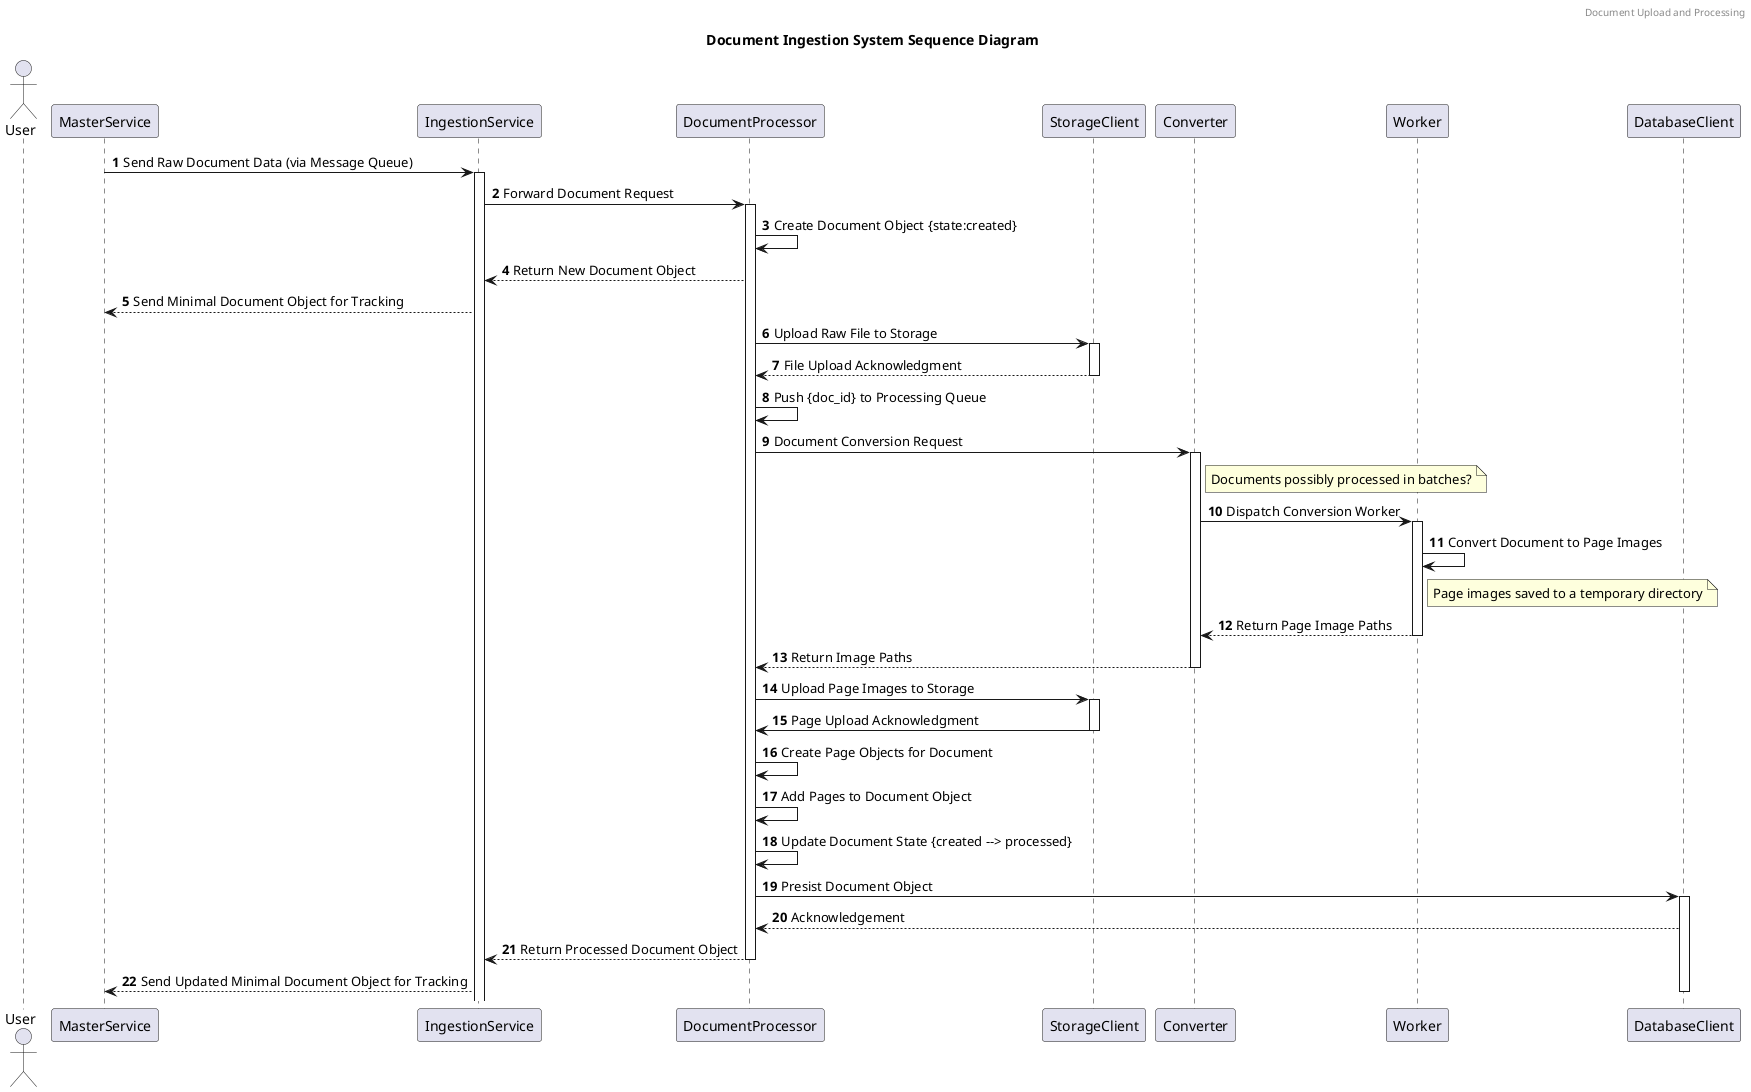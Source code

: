 @startuml
title Document Ingestion System Sequence Diagram
header Document Upload and Processing

autonumber

actor User

participant "MasterService" as MS
participant "IngestionService" as IS
participant "DocumentProcessor" as DP
participant "StorageClient" as SC
participant "Converter" as CVT
participant "Worker" as BW
participant "DatabaseClient" as DBC

'--- Upload Phase ---
MS -> IS: Send Raw Document Data (via Message Queue)
activate IS
IS -> DP: Forward Document Request
activate DP
DP -> DP: Create Document Object {state:created}
DP --> IS: Return New Document Object
IS --> MS: Send Minimal Document Object for Tracking
DP -> SC: Upload Raw File to Storage
activate SC
SC --> DP: File Upload Acknowledgment
deactivate SC


'--- Processing Phase ---
DP -> DP: Push {doc_id} to Processing Queue
DP -> CVT: Document Conversion Request
activate CVT
note right of CVT: Documents possibly processed in batches?
CVT -> BW: Dispatch Conversion Worker
activate BW
BW -> BW: Convert Document to Page Images
note right of BW: Page images saved to a temporary directory
BW --> CVT: Return Page Image Paths
deactivate BW
CVT --> DP: Return Image Paths
deactivate CVT
DP -> SC: Upload Page Images to Storage
activate SC
SC -> DP: Page Upload Acknowledgment
deactivate SC
DP -> DP: Create Page Objects for Document
DP -> DP: Add Pages to Document Object
DP -> DP: Update Document State {created --> processed}
DP -> DBC: Presist Document Object
activate DBC
DBC --> DP: Acknowledgement
DP --> IS: Return Processed Document Object
deactivate DP
IS --> MS: Send Updated Minimal Document Object for Tracking
deactivate DBC
@enduml
